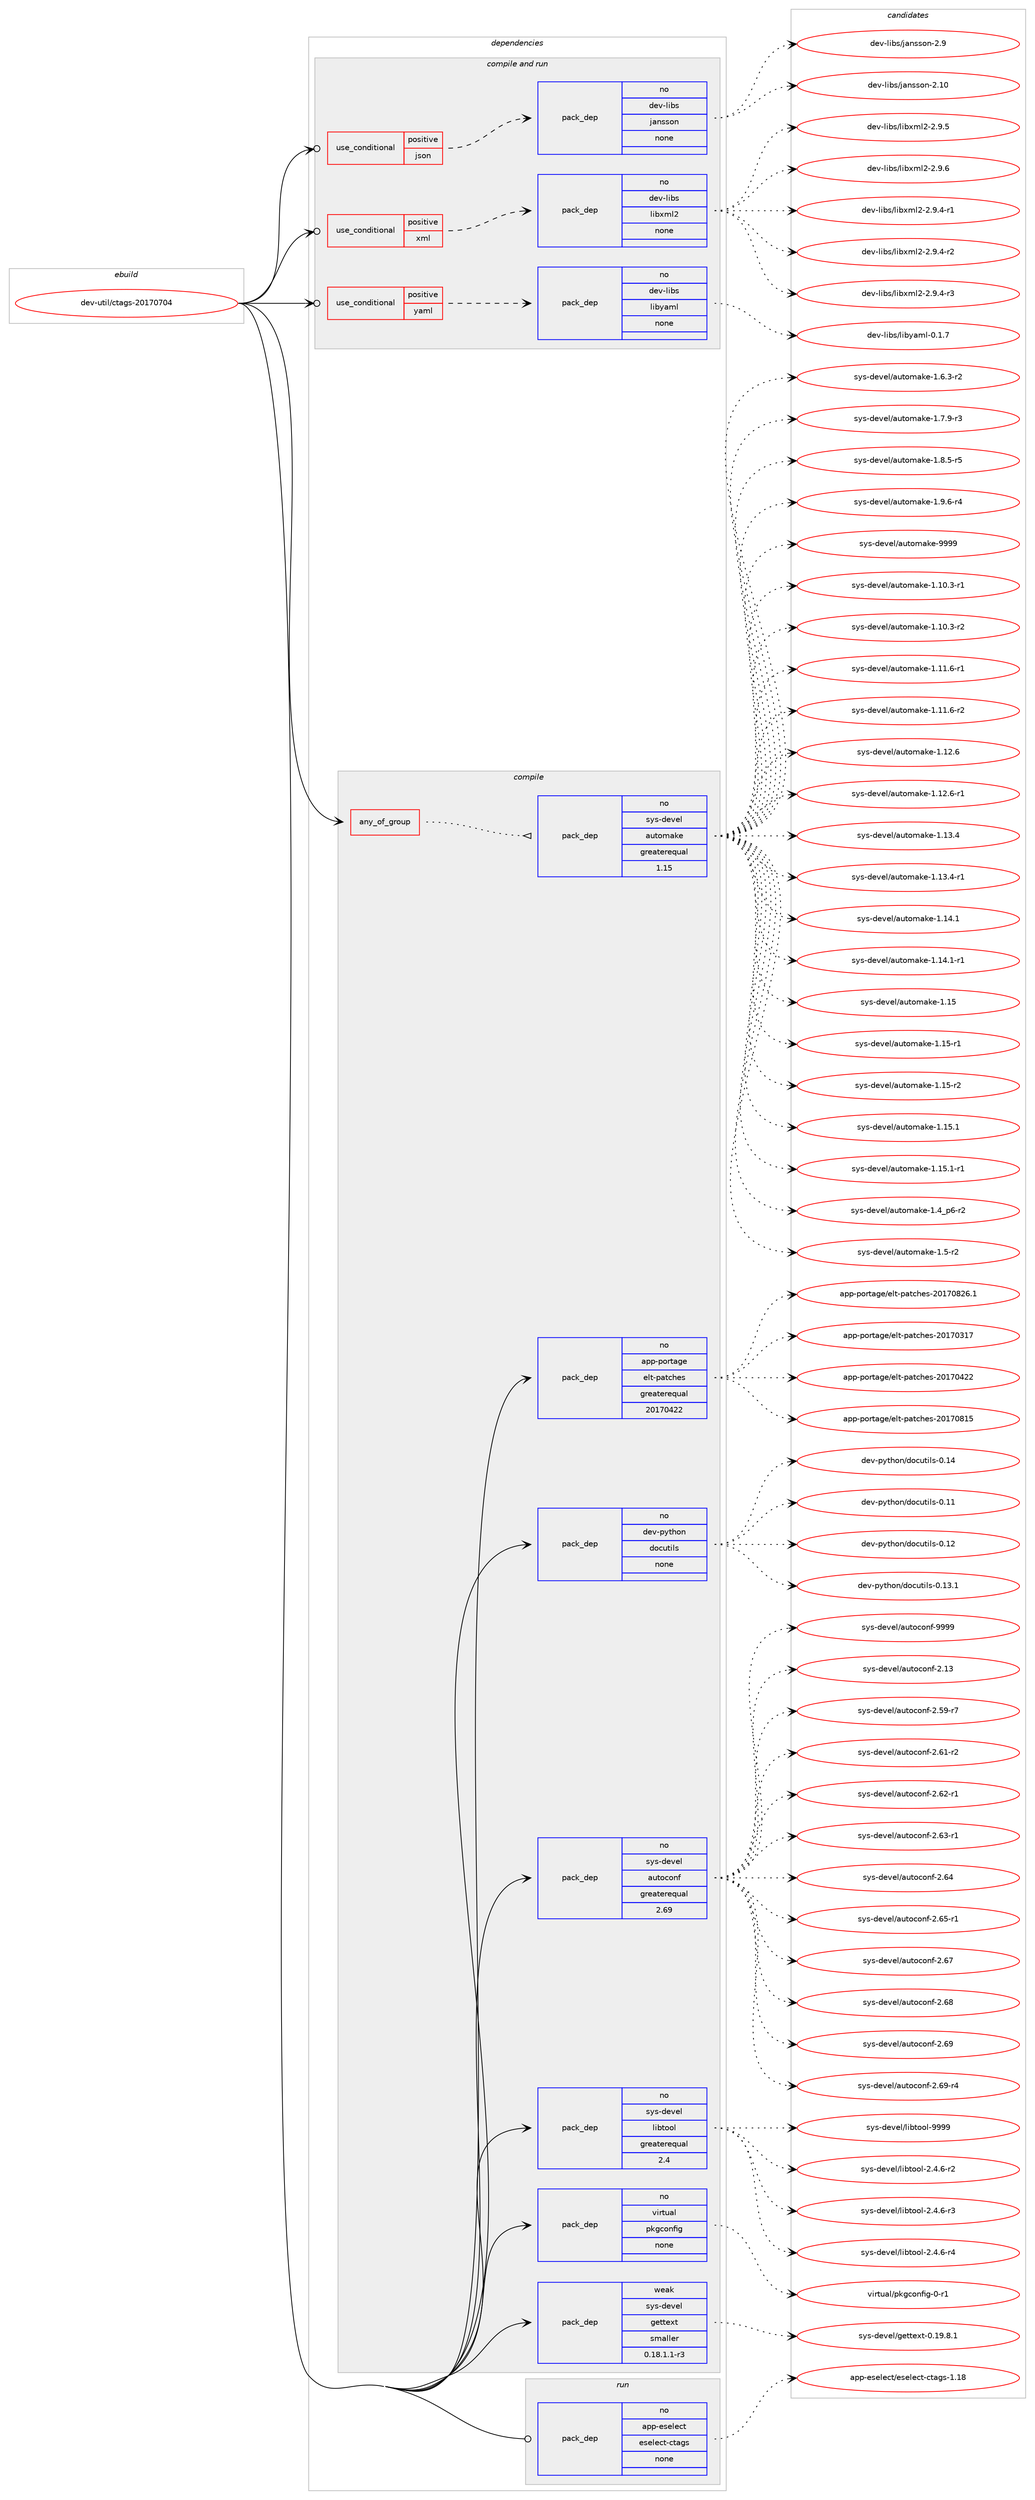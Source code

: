 digraph prolog {

# *************
# Graph options
# *************

newrank=true;
concentrate=true;
compound=true;
graph [rankdir=LR,fontname=Helvetica,fontsize=10,ranksep=1.5];#, ranksep=2.5, nodesep=0.2];
edge  [arrowhead=vee];
node  [fontname=Helvetica,fontsize=10];

# **********
# The ebuild
# **********

subgraph cluster_leftcol {
color=gray;
rank=same;
label=<<i>ebuild</i>>;
id [label="dev-util/ctags-20170704", color=red, width=4, href="../dev-util/ctags-20170704.svg"];
}

# ****************
# The dependencies
# ****************

subgraph cluster_midcol {
color=gray;
label=<<i>dependencies</i>>;
subgraph cluster_compile {
fillcolor="#eeeeee";
style=filled;
label=<<i>compile</i>>;
subgraph any4169 {
dependency283715 [label=<<TABLE BORDER="0" CELLBORDER="1" CELLSPACING="0" CELLPADDING="4"><TR><TD CELLPADDING="10">any_of_group</TD></TR></TABLE>>, shape=none, color=red];subgraph pack201835 {
dependency283716 [label=<<TABLE BORDER="0" CELLBORDER="1" CELLSPACING="0" CELLPADDING="4" WIDTH="220"><TR><TD ROWSPAN="6" CELLPADDING="30">pack_dep</TD></TR><TR><TD WIDTH="110">no</TD></TR><TR><TD>sys-devel</TD></TR><TR><TD>automake</TD></TR><TR><TD>greaterequal</TD></TR><TR><TD>1.15</TD></TR></TABLE>>, shape=none, color=blue];
}
dependency283715:e -> dependency283716:w [weight=20,style="dotted",arrowhead="oinv"];
}
id:e -> dependency283715:w [weight=20,style="solid",arrowhead="vee"];
subgraph pack201836 {
dependency283717 [label=<<TABLE BORDER="0" CELLBORDER="1" CELLSPACING="0" CELLPADDING="4" WIDTH="220"><TR><TD ROWSPAN="6" CELLPADDING="30">pack_dep</TD></TR><TR><TD WIDTH="110">no</TD></TR><TR><TD>app-portage</TD></TR><TR><TD>elt-patches</TD></TR><TR><TD>greaterequal</TD></TR><TR><TD>20170422</TD></TR></TABLE>>, shape=none, color=blue];
}
id:e -> dependency283717:w [weight=20,style="solid",arrowhead="vee"];
subgraph pack201837 {
dependency283718 [label=<<TABLE BORDER="0" CELLBORDER="1" CELLSPACING="0" CELLPADDING="4" WIDTH="220"><TR><TD ROWSPAN="6" CELLPADDING="30">pack_dep</TD></TR><TR><TD WIDTH="110">no</TD></TR><TR><TD>dev-python</TD></TR><TR><TD>docutils</TD></TR><TR><TD>none</TD></TR><TR><TD></TD></TR></TABLE>>, shape=none, color=blue];
}
id:e -> dependency283718:w [weight=20,style="solid",arrowhead="vee"];
subgraph pack201838 {
dependency283719 [label=<<TABLE BORDER="0" CELLBORDER="1" CELLSPACING="0" CELLPADDING="4" WIDTH="220"><TR><TD ROWSPAN="6" CELLPADDING="30">pack_dep</TD></TR><TR><TD WIDTH="110">no</TD></TR><TR><TD>sys-devel</TD></TR><TR><TD>autoconf</TD></TR><TR><TD>greaterequal</TD></TR><TR><TD>2.69</TD></TR></TABLE>>, shape=none, color=blue];
}
id:e -> dependency283719:w [weight=20,style="solid",arrowhead="vee"];
subgraph pack201839 {
dependency283720 [label=<<TABLE BORDER="0" CELLBORDER="1" CELLSPACING="0" CELLPADDING="4" WIDTH="220"><TR><TD ROWSPAN="6" CELLPADDING="30">pack_dep</TD></TR><TR><TD WIDTH="110">no</TD></TR><TR><TD>sys-devel</TD></TR><TR><TD>libtool</TD></TR><TR><TD>greaterequal</TD></TR><TR><TD>2.4</TD></TR></TABLE>>, shape=none, color=blue];
}
id:e -> dependency283720:w [weight=20,style="solid",arrowhead="vee"];
subgraph pack201840 {
dependency283721 [label=<<TABLE BORDER="0" CELLBORDER="1" CELLSPACING="0" CELLPADDING="4" WIDTH="220"><TR><TD ROWSPAN="6" CELLPADDING="30">pack_dep</TD></TR><TR><TD WIDTH="110">no</TD></TR><TR><TD>virtual</TD></TR><TR><TD>pkgconfig</TD></TR><TR><TD>none</TD></TR><TR><TD></TD></TR></TABLE>>, shape=none, color=blue];
}
id:e -> dependency283721:w [weight=20,style="solid",arrowhead="vee"];
subgraph pack201841 {
dependency283722 [label=<<TABLE BORDER="0" CELLBORDER="1" CELLSPACING="0" CELLPADDING="4" WIDTH="220"><TR><TD ROWSPAN="6" CELLPADDING="30">pack_dep</TD></TR><TR><TD WIDTH="110">weak</TD></TR><TR><TD>sys-devel</TD></TR><TR><TD>gettext</TD></TR><TR><TD>smaller</TD></TR><TR><TD>0.18.1.1-r3</TD></TR></TABLE>>, shape=none, color=blue];
}
id:e -> dependency283722:w [weight=20,style="solid",arrowhead="vee"];
}
subgraph cluster_compileandrun {
fillcolor="#eeeeee";
style=filled;
label=<<i>compile and run</i>>;
subgraph cond77663 {
dependency283723 [label=<<TABLE BORDER="0" CELLBORDER="1" CELLSPACING="0" CELLPADDING="4"><TR><TD ROWSPAN="3" CELLPADDING="10">use_conditional</TD></TR><TR><TD>positive</TD></TR><TR><TD>json</TD></TR></TABLE>>, shape=none, color=red];
subgraph pack201842 {
dependency283724 [label=<<TABLE BORDER="0" CELLBORDER="1" CELLSPACING="0" CELLPADDING="4" WIDTH="220"><TR><TD ROWSPAN="6" CELLPADDING="30">pack_dep</TD></TR><TR><TD WIDTH="110">no</TD></TR><TR><TD>dev-libs</TD></TR><TR><TD>jansson</TD></TR><TR><TD>none</TD></TR><TR><TD></TD></TR></TABLE>>, shape=none, color=blue];
}
dependency283723:e -> dependency283724:w [weight=20,style="dashed",arrowhead="vee"];
}
id:e -> dependency283723:w [weight=20,style="solid",arrowhead="odotvee"];
subgraph cond77664 {
dependency283725 [label=<<TABLE BORDER="0" CELLBORDER="1" CELLSPACING="0" CELLPADDING="4"><TR><TD ROWSPAN="3" CELLPADDING="10">use_conditional</TD></TR><TR><TD>positive</TD></TR><TR><TD>xml</TD></TR></TABLE>>, shape=none, color=red];
subgraph pack201843 {
dependency283726 [label=<<TABLE BORDER="0" CELLBORDER="1" CELLSPACING="0" CELLPADDING="4" WIDTH="220"><TR><TD ROWSPAN="6" CELLPADDING="30">pack_dep</TD></TR><TR><TD WIDTH="110">no</TD></TR><TR><TD>dev-libs</TD></TR><TR><TD>libxml2</TD></TR><TR><TD>none</TD></TR><TR><TD></TD></TR></TABLE>>, shape=none, color=blue];
}
dependency283725:e -> dependency283726:w [weight=20,style="dashed",arrowhead="vee"];
}
id:e -> dependency283725:w [weight=20,style="solid",arrowhead="odotvee"];
subgraph cond77665 {
dependency283727 [label=<<TABLE BORDER="0" CELLBORDER="1" CELLSPACING="0" CELLPADDING="4"><TR><TD ROWSPAN="3" CELLPADDING="10">use_conditional</TD></TR><TR><TD>positive</TD></TR><TR><TD>yaml</TD></TR></TABLE>>, shape=none, color=red];
subgraph pack201844 {
dependency283728 [label=<<TABLE BORDER="0" CELLBORDER="1" CELLSPACING="0" CELLPADDING="4" WIDTH="220"><TR><TD ROWSPAN="6" CELLPADDING="30">pack_dep</TD></TR><TR><TD WIDTH="110">no</TD></TR><TR><TD>dev-libs</TD></TR><TR><TD>libyaml</TD></TR><TR><TD>none</TD></TR><TR><TD></TD></TR></TABLE>>, shape=none, color=blue];
}
dependency283727:e -> dependency283728:w [weight=20,style="dashed",arrowhead="vee"];
}
id:e -> dependency283727:w [weight=20,style="solid",arrowhead="odotvee"];
}
subgraph cluster_run {
fillcolor="#eeeeee";
style=filled;
label=<<i>run</i>>;
subgraph pack201845 {
dependency283729 [label=<<TABLE BORDER="0" CELLBORDER="1" CELLSPACING="0" CELLPADDING="4" WIDTH="220"><TR><TD ROWSPAN="6" CELLPADDING="30">pack_dep</TD></TR><TR><TD WIDTH="110">no</TD></TR><TR><TD>app-eselect</TD></TR><TR><TD>eselect-ctags</TD></TR><TR><TD>none</TD></TR><TR><TD></TD></TR></TABLE>>, shape=none, color=blue];
}
id:e -> dependency283729:w [weight=20,style="solid",arrowhead="odot"];
}
}

# **************
# The candidates
# **************

subgraph cluster_choices {
rank=same;
color=gray;
label=<<i>candidates</i>>;

subgraph choice201835 {
color=black;
nodesep=1;
choice11512111545100101118101108479711711611110997107101454946494846514511449 [label="sys-devel/automake-1.10.3-r1", color=red, width=4,href="../sys-devel/automake-1.10.3-r1.svg"];
choice11512111545100101118101108479711711611110997107101454946494846514511450 [label="sys-devel/automake-1.10.3-r2", color=red, width=4,href="../sys-devel/automake-1.10.3-r2.svg"];
choice11512111545100101118101108479711711611110997107101454946494946544511449 [label="sys-devel/automake-1.11.6-r1", color=red, width=4,href="../sys-devel/automake-1.11.6-r1.svg"];
choice11512111545100101118101108479711711611110997107101454946494946544511450 [label="sys-devel/automake-1.11.6-r2", color=red, width=4,href="../sys-devel/automake-1.11.6-r2.svg"];
choice1151211154510010111810110847971171161111099710710145494649504654 [label="sys-devel/automake-1.12.6", color=red, width=4,href="../sys-devel/automake-1.12.6.svg"];
choice11512111545100101118101108479711711611110997107101454946495046544511449 [label="sys-devel/automake-1.12.6-r1", color=red, width=4,href="../sys-devel/automake-1.12.6-r1.svg"];
choice1151211154510010111810110847971171161111099710710145494649514652 [label="sys-devel/automake-1.13.4", color=red, width=4,href="../sys-devel/automake-1.13.4.svg"];
choice11512111545100101118101108479711711611110997107101454946495146524511449 [label="sys-devel/automake-1.13.4-r1", color=red, width=4,href="../sys-devel/automake-1.13.4-r1.svg"];
choice1151211154510010111810110847971171161111099710710145494649524649 [label="sys-devel/automake-1.14.1", color=red, width=4,href="../sys-devel/automake-1.14.1.svg"];
choice11512111545100101118101108479711711611110997107101454946495246494511449 [label="sys-devel/automake-1.14.1-r1", color=red, width=4,href="../sys-devel/automake-1.14.1-r1.svg"];
choice115121115451001011181011084797117116111109971071014549464953 [label="sys-devel/automake-1.15", color=red, width=4,href="../sys-devel/automake-1.15.svg"];
choice1151211154510010111810110847971171161111099710710145494649534511449 [label="sys-devel/automake-1.15-r1", color=red, width=4,href="../sys-devel/automake-1.15-r1.svg"];
choice1151211154510010111810110847971171161111099710710145494649534511450 [label="sys-devel/automake-1.15-r2", color=red, width=4,href="../sys-devel/automake-1.15-r2.svg"];
choice1151211154510010111810110847971171161111099710710145494649534649 [label="sys-devel/automake-1.15.1", color=red, width=4,href="../sys-devel/automake-1.15.1.svg"];
choice11512111545100101118101108479711711611110997107101454946495346494511449 [label="sys-devel/automake-1.15.1-r1", color=red, width=4,href="../sys-devel/automake-1.15.1-r1.svg"];
choice115121115451001011181011084797117116111109971071014549465295112544511450 [label="sys-devel/automake-1.4_p6-r2", color=red, width=4,href="../sys-devel/automake-1.4_p6-r2.svg"];
choice11512111545100101118101108479711711611110997107101454946534511450 [label="sys-devel/automake-1.5-r2", color=red, width=4,href="../sys-devel/automake-1.5-r2.svg"];
choice115121115451001011181011084797117116111109971071014549465446514511450 [label="sys-devel/automake-1.6.3-r2", color=red, width=4,href="../sys-devel/automake-1.6.3-r2.svg"];
choice115121115451001011181011084797117116111109971071014549465546574511451 [label="sys-devel/automake-1.7.9-r3", color=red, width=4,href="../sys-devel/automake-1.7.9-r3.svg"];
choice115121115451001011181011084797117116111109971071014549465646534511453 [label="sys-devel/automake-1.8.5-r5", color=red, width=4,href="../sys-devel/automake-1.8.5-r5.svg"];
choice115121115451001011181011084797117116111109971071014549465746544511452 [label="sys-devel/automake-1.9.6-r4", color=red, width=4,href="../sys-devel/automake-1.9.6-r4.svg"];
choice115121115451001011181011084797117116111109971071014557575757 [label="sys-devel/automake-9999", color=red, width=4,href="../sys-devel/automake-9999.svg"];
dependency283716:e -> choice11512111545100101118101108479711711611110997107101454946494846514511449:w [style=dotted,weight="100"];
dependency283716:e -> choice11512111545100101118101108479711711611110997107101454946494846514511450:w [style=dotted,weight="100"];
dependency283716:e -> choice11512111545100101118101108479711711611110997107101454946494946544511449:w [style=dotted,weight="100"];
dependency283716:e -> choice11512111545100101118101108479711711611110997107101454946494946544511450:w [style=dotted,weight="100"];
dependency283716:e -> choice1151211154510010111810110847971171161111099710710145494649504654:w [style=dotted,weight="100"];
dependency283716:e -> choice11512111545100101118101108479711711611110997107101454946495046544511449:w [style=dotted,weight="100"];
dependency283716:e -> choice1151211154510010111810110847971171161111099710710145494649514652:w [style=dotted,weight="100"];
dependency283716:e -> choice11512111545100101118101108479711711611110997107101454946495146524511449:w [style=dotted,weight="100"];
dependency283716:e -> choice1151211154510010111810110847971171161111099710710145494649524649:w [style=dotted,weight="100"];
dependency283716:e -> choice11512111545100101118101108479711711611110997107101454946495246494511449:w [style=dotted,weight="100"];
dependency283716:e -> choice115121115451001011181011084797117116111109971071014549464953:w [style=dotted,weight="100"];
dependency283716:e -> choice1151211154510010111810110847971171161111099710710145494649534511449:w [style=dotted,weight="100"];
dependency283716:e -> choice1151211154510010111810110847971171161111099710710145494649534511450:w [style=dotted,weight="100"];
dependency283716:e -> choice1151211154510010111810110847971171161111099710710145494649534649:w [style=dotted,weight="100"];
dependency283716:e -> choice11512111545100101118101108479711711611110997107101454946495346494511449:w [style=dotted,weight="100"];
dependency283716:e -> choice115121115451001011181011084797117116111109971071014549465295112544511450:w [style=dotted,weight="100"];
dependency283716:e -> choice11512111545100101118101108479711711611110997107101454946534511450:w [style=dotted,weight="100"];
dependency283716:e -> choice115121115451001011181011084797117116111109971071014549465446514511450:w [style=dotted,weight="100"];
dependency283716:e -> choice115121115451001011181011084797117116111109971071014549465546574511451:w [style=dotted,weight="100"];
dependency283716:e -> choice115121115451001011181011084797117116111109971071014549465646534511453:w [style=dotted,weight="100"];
dependency283716:e -> choice115121115451001011181011084797117116111109971071014549465746544511452:w [style=dotted,weight="100"];
dependency283716:e -> choice115121115451001011181011084797117116111109971071014557575757:w [style=dotted,weight="100"];
}
subgraph choice201836 {
color=black;
nodesep=1;
choice97112112451121111141169710310147101108116451129711699104101115455048495548514955 [label="app-portage/elt-patches-20170317", color=red, width=4,href="../app-portage/elt-patches-20170317.svg"];
choice97112112451121111141169710310147101108116451129711699104101115455048495548525050 [label="app-portage/elt-patches-20170422", color=red, width=4,href="../app-portage/elt-patches-20170422.svg"];
choice97112112451121111141169710310147101108116451129711699104101115455048495548564953 [label="app-portage/elt-patches-20170815", color=red, width=4,href="../app-portage/elt-patches-20170815.svg"];
choice971121124511211111411697103101471011081164511297116991041011154550484955485650544649 [label="app-portage/elt-patches-20170826.1", color=red, width=4,href="../app-portage/elt-patches-20170826.1.svg"];
dependency283717:e -> choice97112112451121111141169710310147101108116451129711699104101115455048495548514955:w [style=dotted,weight="100"];
dependency283717:e -> choice97112112451121111141169710310147101108116451129711699104101115455048495548525050:w [style=dotted,weight="100"];
dependency283717:e -> choice97112112451121111141169710310147101108116451129711699104101115455048495548564953:w [style=dotted,weight="100"];
dependency283717:e -> choice971121124511211111411697103101471011081164511297116991041011154550484955485650544649:w [style=dotted,weight="100"];
}
subgraph choice201837 {
color=black;
nodesep=1;
choice1001011184511212111610411111047100111991171161051081154548464949 [label="dev-python/docutils-0.11", color=red, width=4,href="../dev-python/docutils-0.11.svg"];
choice1001011184511212111610411111047100111991171161051081154548464950 [label="dev-python/docutils-0.12", color=red, width=4,href="../dev-python/docutils-0.12.svg"];
choice10010111845112121116104111110471001119911711610510811545484649514649 [label="dev-python/docutils-0.13.1", color=red, width=4,href="../dev-python/docutils-0.13.1.svg"];
choice1001011184511212111610411111047100111991171161051081154548464952 [label="dev-python/docutils-0.14", color=red, width=4,href="../dev-python/docutils-0.14.svg"];
dependency283718:e -> choice1001011184511212111610411111047100111991171161051081154548464949:w [style=dotted,weight="100"];
dependency283718:e -> choice1001011184511212111610411111047100111991171161051081154548464950:w [style=dotted,weight="100"];
dependency283718:e -> choice10010111845112121116104111110471001119911711610510811545484649514649:w [style=dotted,weight="100"];
dependency283718:e -> choice1001011184511212111610411111047100111991171161051081154548464952:w [style=dotted,weight="100"];
}
subgraph choice201838 {
color=black;
nodesep=1;
choice115121115451001011181011084797117116111991111101024550464951 [label="sys-devel/autoconf-2.13", color=red, width=4,href="../sys-devel/autoconf-2.13.svg"];
choice1151211154510010111810110847971171161119911111010245504653574511455 [label="sys-devel/autoconf-2.59-r7", color=red, width=4,href="../sys-devel/autoconf-2.59-r7.svg"];
choice1151211154510010111810110847971171161119911111010245504654494511450 [label="sys-devel/autoconf-2.61-r2", color=red, width=4,href="../sys-devel/autoconf-2.61-r2.svg"];
choice1151211154510010111810110847971171161119911111010245504654504511449 [label="sys-devel/autoconf-2.62-r1", color=red, width=4,href="../sys-devel/autoconf-2.62-r1.svg"];
choice1151211154510010111810110847971171161119911111010245504654514511449 [label="sys-devel/autoconf-2.63-r1", color=red, width=4,href="../sys-devel/autoconf-2.63-r1.svg"];
choice115121115451001011181011084797117116111991111101024550465452 [label="sys-devel/autoconf-2.64", color=red, width=4,href="../sys-devel/autoconf-2.64.svg"];
choice1151211154510010111810110847971171161119911111010245504654534511449 [label="sys-devel/autoconf-2.65-r1", color=red, width=4,href="../sys-devel/autoconf-2.65-r1.svg"];
choice115121115451001011181011084797117116111991111101024550465455 [label="sys-devel/autoconf-2.67", color=red, width=4,href="../sys-devel/autoconf-2.67.svg"];
choice115121115451001011181011084797117116111991111101024550465456 [label="sys-devel/autoconf-2.68", color=red, width=4,href="../sys-devel/autoconf-2.68.svg"];
choice115121115451001011181011084797117116111991111101024550465457 [label="sys-devel/autoconf-2.69", color=red, width=4,href="../sys-devel/autoconf-2.69.svg"];
choice1151211154510010111810110847971171161119911111010245504654574511452 [label="sys-devel/autoconf-2.69-r4", color=red, width=4,href="../sys-devel/autoconf-2.69-r4.svg"];
choice115121115451001011181011084797117116111991111101024557575757 [label="sys-devel/autoconf-9999", color=red, width=4,href="../sys-devel/autoconf-9999.svg"];
dependency283719:e -> choice115121115451001011181011084797117116111991111101024550464951:w [style=dotted,weight="100"];
dependency283719:e -> choice1151211154510010111810110847971171161119911111010245504653574511455:w [style=dotted,weight="100"];
dependency283719:e -> choice1151211154510010111810110847971171161119911111010245504654494511450:w [style=dotted,weight="100"];
dependency283719:e -> choice1151211154510010111810110847971171161119911111010245504654504511449:w [style=dotted,weight="100"];
dependency283719:e -> choice1151211154510010111810110847971171161119911111010245504654514511449:w [style=dotted,weight="100"];
dependency283719:e -> choice115121115451001011181011084797117116111991111101024550465452:w [style=dotted,weight="100"];
dependency283719:e -> choice1151211154510010111810110847971171161119911111010245504654534511449:w [style=dotted,weight="100"];
dependency283719:e -> choice115121115451001011181011084797117116111991111101024550465455:w [style=dotted,weight="100"];
dependency283719:e -> choice115121115451001011181011084797117116111991111101024550465456:w [style=dotted,weight="100"];
dependency283719:e -> choice115121115451001011181011084797117116111991111101024550465457:w [style=dotted,weight="100"];
dependency283719:e -> choice1151211154510010111810110847971171161119911111010245504654574511452:w [style=dotted,weight="100"];
dependency283719:e -> choice115121115451001011181011084797117116111991111101024557575757:w [style=dotted,weight="100"];
}
subgraph choice201839 {
color=black;
nodesep=1;
choice1151211154510010111810110847108105981161111111084550465246544511450 [label="sys-devel/libtool-2.4.6-r2", color=red, width=4,href="../sys-devel/libtool-2.4.6-r2.svg"];
choice1151211154510010111810110847108105981161111111084550465246544511451 [label="sys-devel/libtool-2.4.6-r3", color=red, width=4,href="../sys-devel/libtool-2.4.6-r3.svg"];
choice1151211154510010111810110847108105981161111111084550465246544511452 [label="sys-devel/libtool-2.4.6-r4", color=red, width=4,href="../sys-devel/libtool-2.4.6-r4.svg"];
choice1151211154510010111810110847108105981161111111084557575757 [label="sys-devel/libtool-9999", color=red, width=4,href="../sys-devel/libtool-9999.svg"];
dependency283720:e -> choice1151211154510010111810110847108105981161111111084550465246544511450:w [style=dotted,weight="100"];
dependency283720:e -> choice1151211154510010111810110847108105981161111111084550465246544511451:w [style=dotted,weight="100"];
dependency283720:e -> choice1151211154510010111810110847108105981161111111084550465246544511452:w [style=dotted,weight="100"];
dependency283720:e -> choice1151211154510010111810110847108105981161111111084557575757:w [style=dotted,weight="100"];
}
subgraph choice201840 {
color=black;
nodesep=1;
choice11810511411611797108471121071039911111010210510345484511449 [label="virtual/pkgconfig-0-r1", color=red, width=4,href="../virtual/pkgconfig-0-r1.svg"];
dependency283721:e -> choice11810511411611797108471121071039911111010210510345484511449:w [style=dotted,weight="100"];
}
subgraph choice201841 {
color=black;
nodesep=1;
choice1151211154510010111810110847103101116116101120116454846495746564649 [label="sys-devel/gettext-0.19.8.1", color=red, width=4,href="../sys-devel/gettext-0.19.8.1.svg"];
dependency283722:e -> choice1151211154510010111810110847103101116116101120116454846495746564649:w [style=dotted,weight="100"];
}
subgraph choice201842 {
color=black;
nodesep=1;
choice100101118451081059811547106971101151151111104550464948 [label="dev-libs/jansson-2.10", color=red, width=4,href="../dev-libs/jansson-2.10.svg"];
choice1001011184510810598115471069711011511511111045504657 [label="dev-libs/jansson-2.9", color=red, width=4,href="../dev-libs/jansson-2.9.svg"];
dependency283724:e -> choice100101118451081059811547106971101151151111104550464948:w [style=dotted,weight="100"];
dependency283724:e -> choice1001011184510810598115471069711011511511111045504657:w [style=dotted,weight="100"];
}
subgraph choice201843 {
color=black;
nodesep=1;
choice10010111845108105981154710810598120109108504550465746524511449 [label="dev-libs/libxml2-2.9.4-r1", color=red, width=4,href="../dev-libs/libxml2-2.9.4-r1.svg"];
choice10010111845108105981154710810598120109108504550465746524511450 [label="dev-libs/libxml2-2.9.4-r2", color=red, width=4,href="../dev-libs/libxml2-2.9.4-r2.svg"];
choice10010111845108105981154710810598120109108504550465746524511451 [label="dev-libs/libxml2-2.9.4-r3", color=red, width=4,href="../dev-libs/libxml2-2.9.4-r3.svg"];
choice1001011184510810598115471081059812010910850455046574653 [label="dev-libs/libxml2-2.9.5", color=red, width=4,href="../dev-libs/libxml2-2.9.5.svg"];
choice1001011184510810598115471081059812010910850455046574654 [label="dev-libs/libxml2-2.9.6", color=red, width=4,href="../dev-libs/libxml2-2.9.6.svg"];
dependency283726:e -> choice10010111845108105981154710810598120109108504550465746524511449:w [style=dotted,weight="100"];
dependency283726:e -> choice10010111845108105981154710810598120109108504550465746524511450:w [style=dotted,weight="100"];
dependency283726:e -> choice10010111845108105981154710810598120109108504550465746524511451:w [style=dotted,weight="100"];
dependency283726:e -> choice1001011184510810598115471081059812010910850455046574653:w [style=dotted,weight="100"];
dependency283726:e -> choice1001011184510810598115471081059812010910850455046574654:w [style=dotted,weight="100"];
}
subgraph choice201844 {
color=black;
nodesep=1;
choice1001011184510810598115471081059812197109108454846494655 [label="dev-libs/libyaml-0.1.7", color=red, width=4,href="../dev-libs/libyaml-0.1.7.svg"];
dependency283728:e -> choice1001011184510810598115471081059812197109108454846494655:w [style=dotted,weight="100"];
}
subgraph choice201845 {
color=black;
nodesep=1;
choice97112112451011151011081019911647101115101108101991164599116971031154549464956 [label="app-eselect/eselect-ctags-1.18", color=red, width=4,href="../app-eselect/eselect-ctags-1.18.svg"];
dependency283729:e -> choice97112112451011151011081019911647101115101108101991164599116971031154549464956:w [style=dotted,weight="100"];
}
}

}
